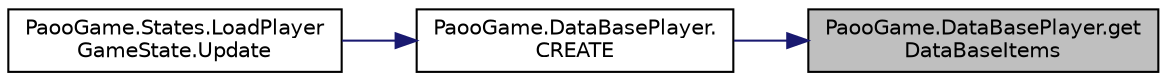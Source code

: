 digraph "PaooGame.DataBasePlayer.getDataBaseItems"
{
 // LATEX_PDF_SIZE
  edge [fontname="Helvetica",fontsize="10",labelfontname="Helvetica",labelfontsize="10"];
  node [fontname="Helvetica",fontsize="10",shape=record];
  rankdir="RL";
  Node1 [label="PaooGame.DataBasePlayer.get\lDataBaseItems",height=0.2,width=0.4,color="black", fillcolor="grey75", style="filled", fontcolor="black",tooltip="Va returna o lista cu toate inregistrarile din baza de date."];
  Node1 -> Node2 [dir="back",color="midnightblue",fontsize="10",style="solid",fontname="Helvetica"];
  Node2 [label="PaooGame.DataBasePlayer.\lCREATE",height=0.2,width=0.4,color="black", fillcolor="white", style="filled",URL="$class_paoo_game_1_1_data_base_player.html#a6ac78aefc514935e26392c4084205078",tooltip="prin convenite numarul de puncte este 2*DIAMOND + COINS"];
  Node2 -> Node3 [dir="back",color="midnightblue",fontsize="10",style="solid",fontname="Helvetica"];
  Node3 [label="PaooGame.States.LoadPlayer\lGameState.Update",height=0.2,width=0.4,color="black", fillcolor="white", style="filled",URL="$class_paoo_game_1_1_states_1_1_load_player_game_state.html#a4e8ac97fa5dc41dfd012cac2dc88d6d5",tooltip="Actualizeaza starea curenta ."];
}
